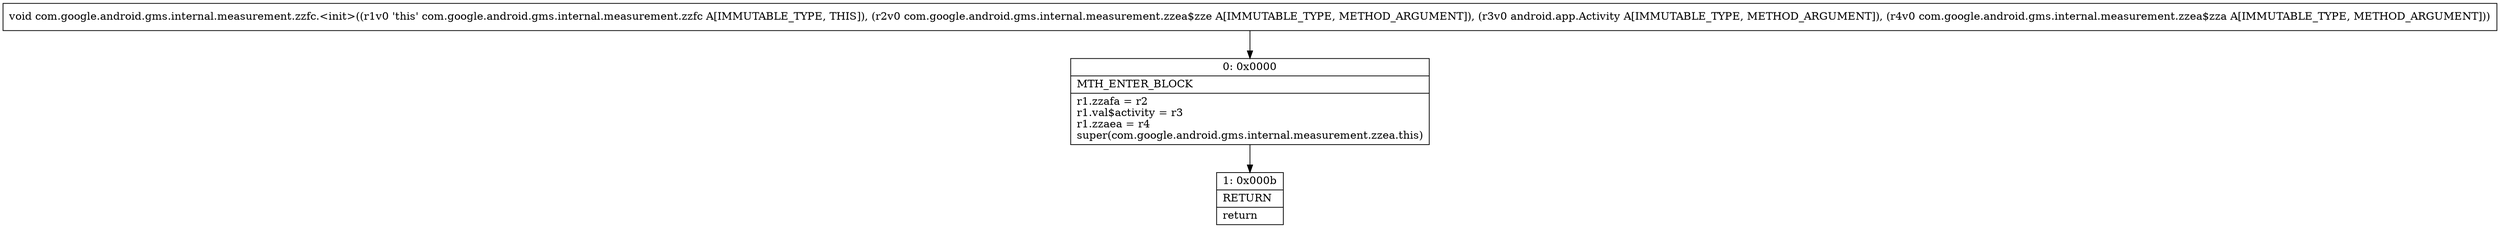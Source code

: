 digraph "CFG forcom.google.android.gms.internal.measurement.zzfc.\<init\>(Lcom\/google\/android\/gms\/internal\/measurement\/zzea$zze;Landroid\/app\/Activity;Lcom\/google\/android\/gms\/internal\/measurement\/zzea$zza;)V" {
Node_0 [shape=record,label="{0\:\ 0x0000|MTH_ENTER_BLOCK\l|r1.zzafa = r2\lr1.val$activity = r3\lr1.zzaea = r4\lsuper(com.google.android.gms.internal.measurement.zzea.this)\l}"];
Node_1 [shape=record,label="{1\:\ 0x000b|RETURN\l|return\l}"];
MethodNode[shape=record,label="{void com.google.android.gms.internal.measurement.zzfc.\<init\>((r1v0 'this' com.google.android.gms.internal.measurement.zzfc A[IMMUTABLE_TYPE, THIS]), (r2v0 com.google.android.gms.internal.measurement.zzea$zze A[IMMUTABLE_TYPE, METHOD_ARGUMENT]), (r3v0 android.app.Activity A[IMMUTABLE_TYPE, METHOD_ARGUMENT]), (r4v0 com.google.android.gms.internal.measurement.zzea$zza A[IMMUTABLE_TYPE, METHOD_ARGUMENT])) }"];
MethodNode -> Node_0;
Node_0 -> Node_1;
}

